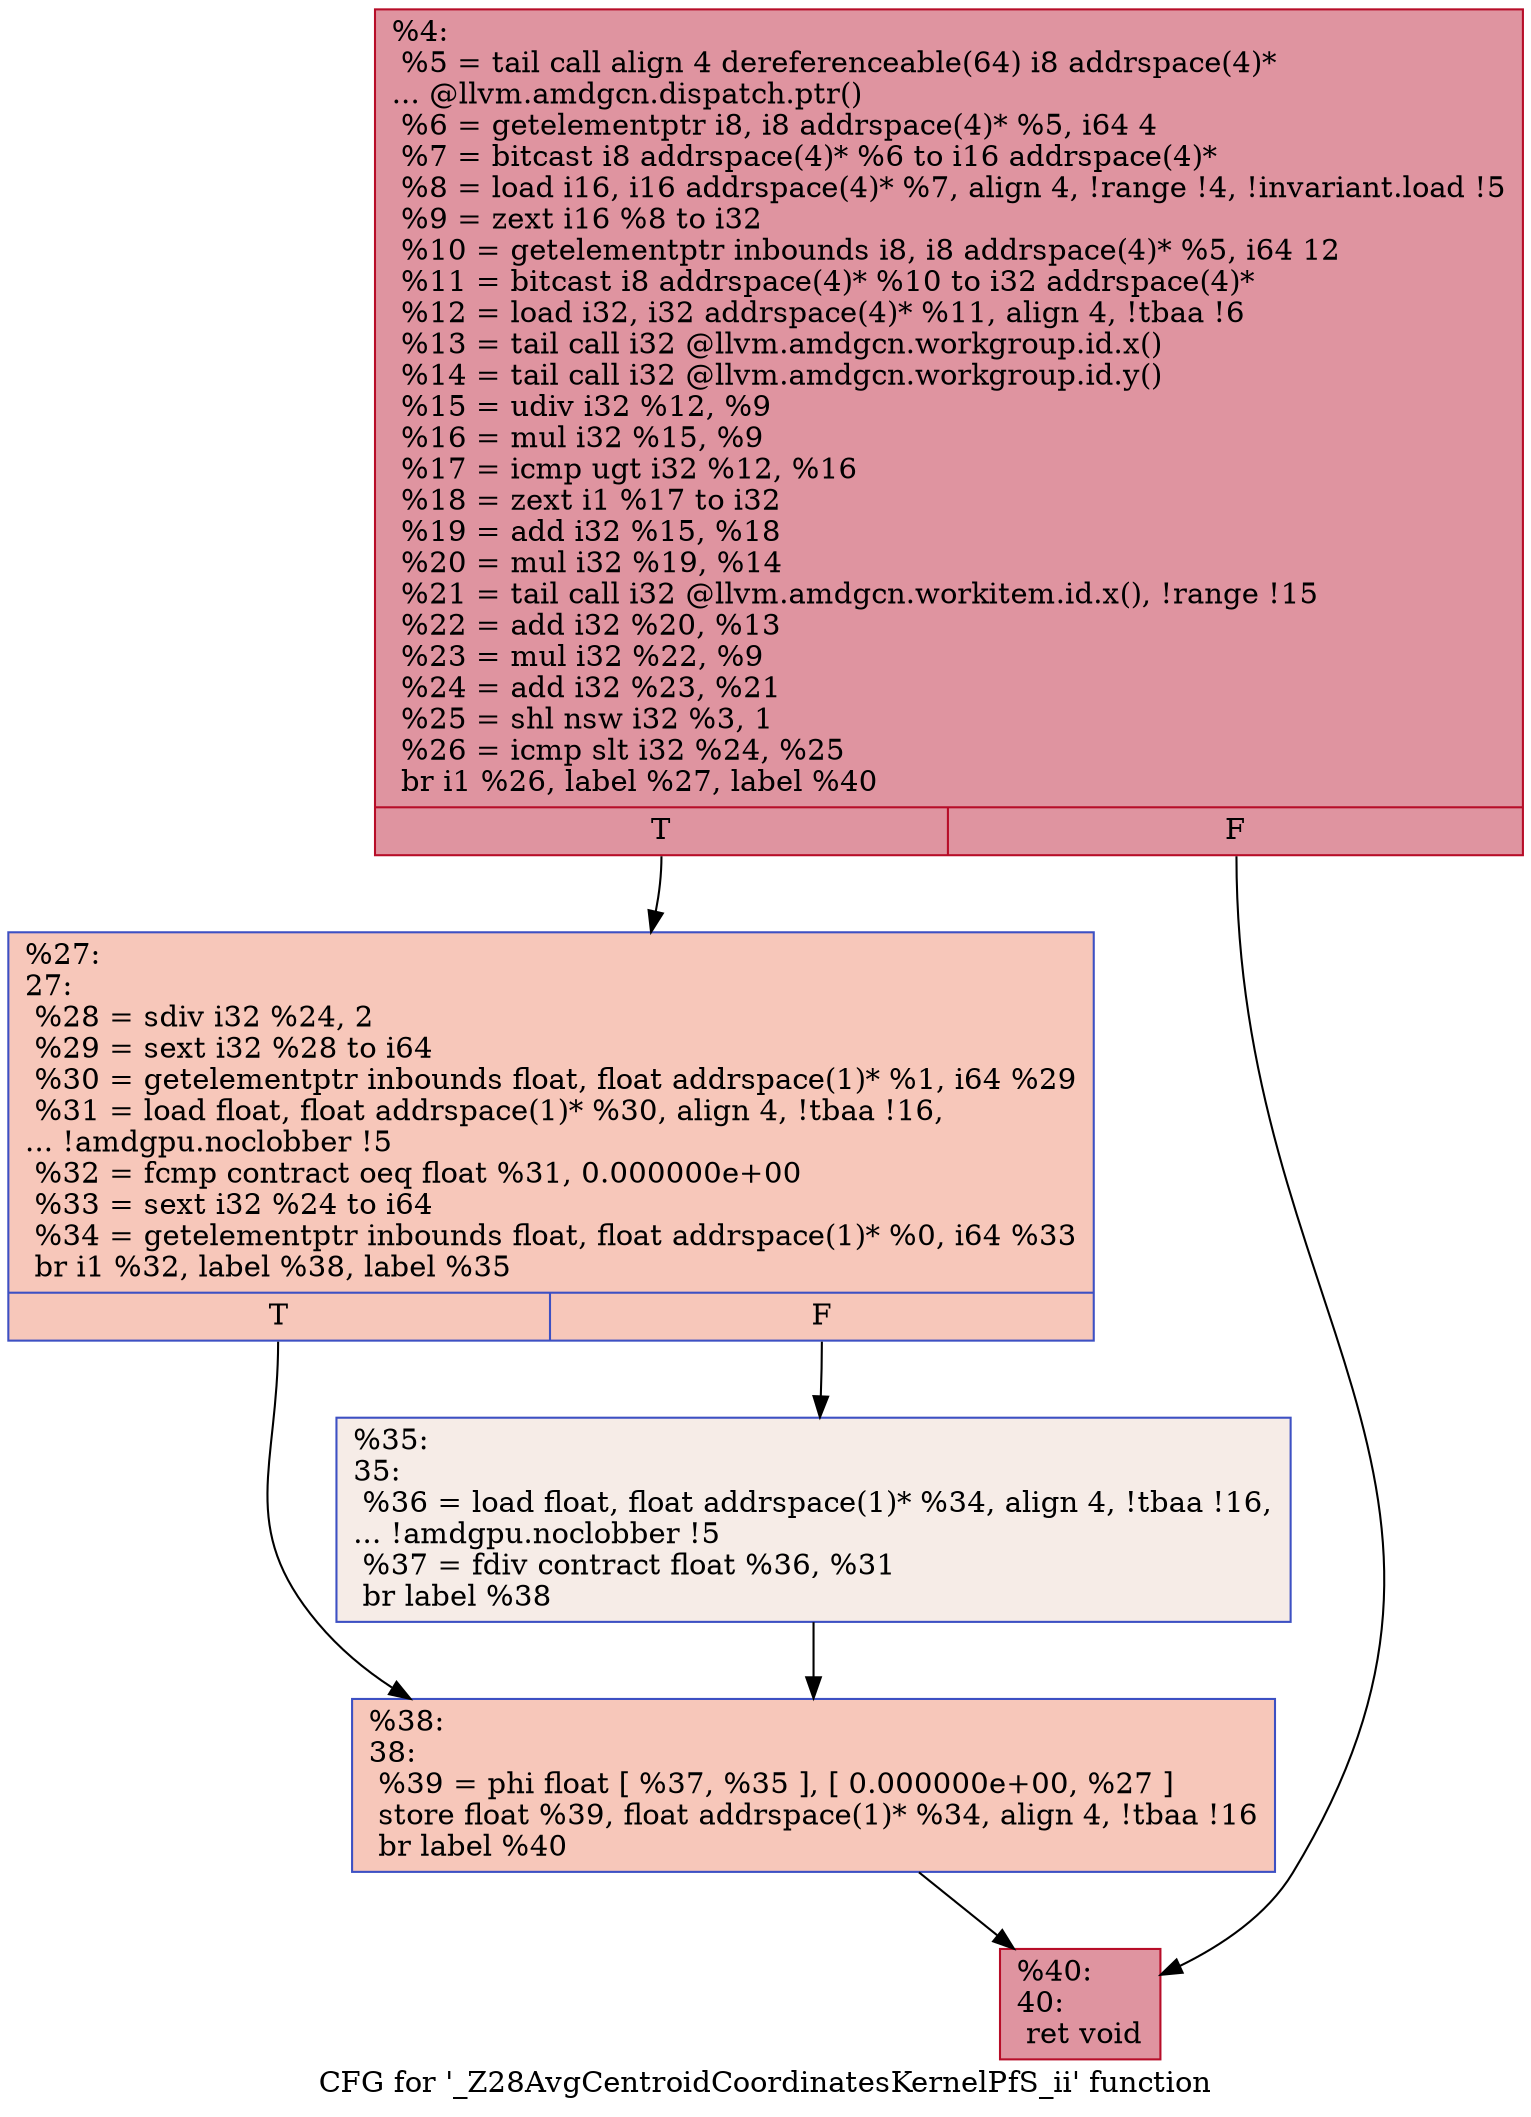 digraph "CFG for '_Z28AvgCentroidCoordinatesKernelPfS_ii' function" {
	label="CFG for '_Z28AvgCentroidCoordinatesKernelPfS_ii' function";

	Node0x5a94600 [shape=record,color="#b70d28ff", style=filled, fillcolor="#b70d2870",label="{%4:\l  %5 = tail call align 4 dereferenceable(64) i8 addrspace(4)*\l... @llvm.amdgcn.dispatch.ptr()\l  %6 = getelementptr i8, i8 addrspace(4)* %5, i64 4\l  %7 = bitcast i8 addrspace(4)* %6 to i16 addrspace(4)*\l  %8 = load i16, i16 addrspace(4)* %7, align 4, !range !4, !invariant.load !5\l  %9 = zext i16 %8 to i32\l  %10 = getelementptr inbounds i8, i8 addrspace(4)* %5, i64 12\l  %11 = bitcast i8 addrspace(4)* %10 to i32 addrspace(4)*\l  %12 = load i32, i32 addrspace(4)* %11, align 4, !tbaa !6\l  %13 = tail call i32 @llvm.amdgcn.workgroup.id.x()\l  %14 = tail call i32 @llvm.amdgcn.workgroup.id.y()\l  %15 = udiv i32 %12, %9\l  %16 = mul i32 %15, %9\l  %17 = icmp ugt i32 %12, %16\l  %18 = zext i1 %17 to i32\l  %19 = add i32 %15, %18\l  %20 = mul i32 %19, %14\l  %21 = tail call i32 @llvm.amdgcn.workitem.id.x(), !range !15\l  %22 = add i32 %20, %13\l  %23 = mul i32 %22, %9\l  %24 = add i32 %23, %21\l  %25 = shl nsw i32 %3, 1\l  %26 = icmp slt i32 %24, %25\l  br i1 %26, label %27, label %40\l|{<s0>T|<s1>F}}"];
	Node0x5a94600:s0 -> Node0x5a96f20;
	Node0x5a94600:s1 -> Node0x5a96fb0;
	Node0x5a96f20 [shape=record,color="#3d50c3ff", style=filled, fillcolor="#ec7f6370",label="{%27:\l27:                                               \l  %28 = sdiv i32 %24, 2\l  %29 = sext i32 %28 to i64\l  %30 = getelementptr inbounds float, float addrspace(1)* %1, i64 %29\l  %31 = load float, float addrspace(1)* %30, align 4, !tbaa !16,\l... !amdgpu.noclobber !5\l  %32 = fcmp contract oeq float %31, 0.000000e+00\l  %33 = sext i32 %24 to i64\l  %34 = getelementptr inbounds float, float addrspace(1)* %0, i64 %33\l  br i1 %32, label %38, label %35\l|{<s0>T|<s1>F}}"];
	Node0x5a96f20:s0 -> Node0x5a987e0;
	Node0x5a96f20:s1 -> Node0x5a98870;
	Node0x5a98870 [shape=record,color="#3d50c3ff", style=filled, fillcolor="#ead5c970",label="{%35:\l35:                                               \l  %36 = load float, float addrspace(1)* %34, align 4, !tbaa !16,\l... !amdgpu.noclobber !5\l  %37 = fdiv contract float %36, %31\l  br label %38\l}"];
	Node0x5a98870 -> Node0x5a987e0;
	Node0x5a987e0 [shape=record,color="#3d50c3ff", style=filled, fillcolor="#ec7f6370",label="{%38:\l38:                                               \l  %39 = phi float [ %37, %35 ], [ 0.000000e+00, %27 ]\l  store float %39, float addrspace(1)* %34, align 4, !tbaa !16\l  br label %40\l}"];
	Node0x5a987e0 -> Node0x5a96fb0;
	Node0x5a96fb0 [shape=record,color="#b70d28ff", style=filled, fillcolor="#b70d2870",label="{%40:\l40:                                               \l  ret void\l}"];
}
